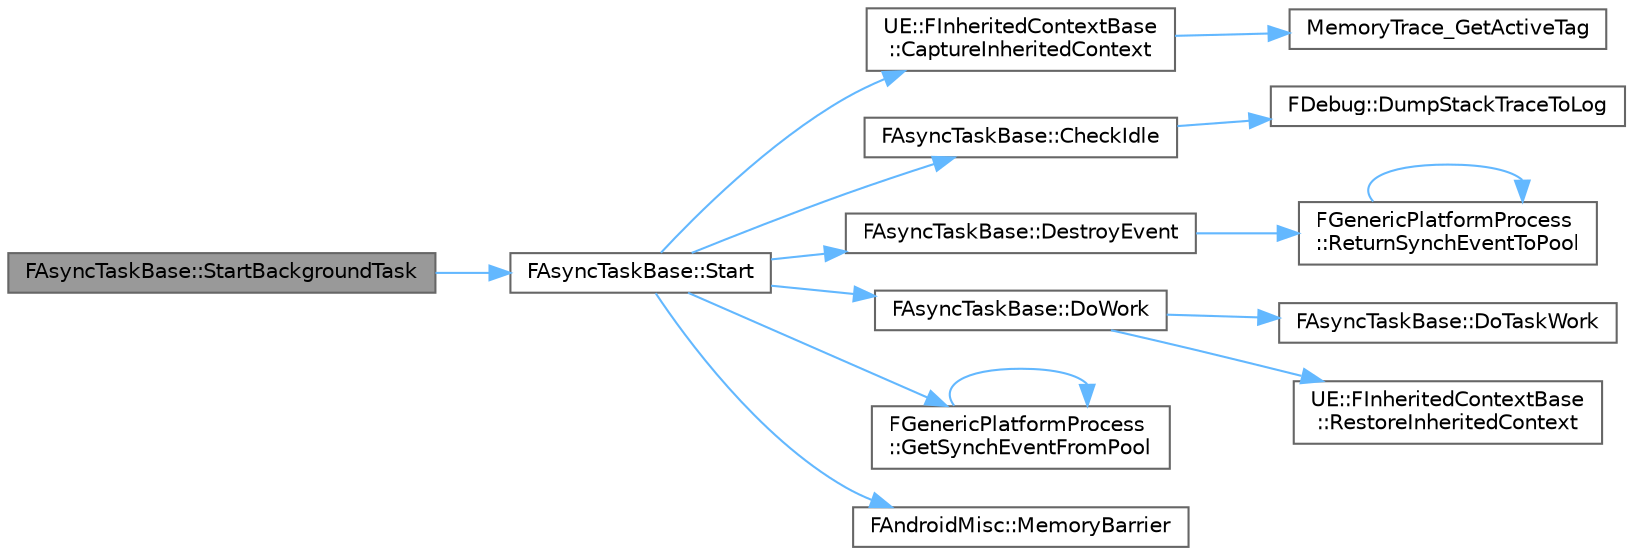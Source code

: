 digraph "FAsyncTaskBase::StartBackgroundTask"
{
 // INTERACTIVE_SVG=YES
 // LATEX_PDF_SIZE
  bgcolor="transparent";
  edge [fontname=Helvetica,fontsize=10,labelfontname=Helvetica,labelfontsize=10];
  node [fontname=Helvetica,fontsize=10,shape=box,height=0.2,width=0.4];
  rankdir="LR";
  Node1 [id="Node000001",label="FAsyncTaskBase::StartBackgroundTask",height=0.2,width=0.4,color="gray40", fillcolor="grey60", style="filled", fontcolor="black",tooltip="Queue this task for processing by the background thread pool."];
  Node1 -> Node2 [id="edge1_Node000001_Node000002",color="steelblue1",style="solid",tooltip=" "];
  Node2 [id="Node000002",label="FAsyncTaskBase::Start",height=0.2,width=0.4,color="grey40", fillcolor="white", style="filled",URL="$dd/d1f/classFAsyncTaskBase.html#a7d2f5aaf9d465aca330a062715982cf8",tooltip=" "];
  Node2 -> Node3 [id="edge2_Node000002_Node000003",color="steelblue1",style="solid",tooltip=" "];
  Node3 [id="Node000003",label="UE::FInheritedContextBase\l::CaptureInheritedContext",height=0.2,width=0.4,color="grey40", fillcolor="white", style="filled",URL="$dc/d16/classUE_1_1FInheritedContextBase.html#a6098804b446b9aa6ba1093d69b90ff94",tooltip=" "];
  Node3 -> Node4 [id="edge3_Node000003_Node000004",color="steelblue1",style="solid",tooltip=" "];
  Node4 [id="Node000004",label="MemoryTrace_GetActiveTag",height=0.2,width=0.4,color="grey40", fillcolor="white", style="filled",URL="$de/d56/TagTrace_8h.html#a9c79ad2c1bed03e803909fd138efad8e",tooltip=" "];
  Node2 -> Node5 [id="edge4_Node000002_Node000005",color="steelblue1",style="solid",tooltip=" "];
  Node5 [id="Node000005",label="FAsyncTaskBase::CheckIdle",height=0.2,width=0.4,color="grey40", fillcolor="white", style="filled",URL="$dd/d1f/classFAsyncTaskBase.html#afd0990a2768264a1192c87bc6ef2537b",tooltip="Internal call to assert that we are idle."];
  Node5 -> Node6 [id="edge5_Node000005_Node000006",color="steelblue1",style="solid",tooltip=" "];
  Node6 [id="Node000006",label="FDebug::DumpStackTraceToLog",height=0.2,width=0.4,color="grey40", fillcolor="white", style="filled",URL="$df/d54/structFDebug.html#a119235736bea9f64323b7c7ad0225365",tooltip="Dumps the stack trace into the log, meant to be used for debugging purposes."];
  Node2 -> Node7 [id="edge6_Node000002_Node000007",color="steelblue1",style="solid",tooltip=" "];
  Node7 [id="Node000007",label="FAsyncTaskBase::DestroyEvent",height=0.2,width=0.4,color="grey40", fillcolor="white", style="filled",URL="$dd/d1f/classFAsyncTaskBase.html#ad47157ca02c56ad17cf8096e8181158e",tooltip=" "];
  Node7 -> Node8 [id="edge7_Node000007_Node000008",color="steelblue1",style="solid",tooltip=" "];
  Node8 [id="Node000008",label="FGenericPlatformProcess\l::ReturnSynchEventToPool",height=0.2,width=0.4,color="grey40", fillcolor="white", style="filled",URL="$d6/d6d/structFGenericPlatformProcess.html#af86844e5ee7ceec803384fd7c070aced",tooltip="Returns an event to the pool."];
  Node8 -> Node8 [id="edge8_Node000008_Node000008",color="steelblue1",style="solid",tooltip=" "];
  Node2 -> Node9 [id="edge9_Node000002_Node000009",color="steelblue1",style="solid",tooltip=" "];
  Node9 [id="Node000009",label="FAsyncTaskBase::DoWork",height=0.2,width=0.4,color="grey40", fillcolor="white", style="filled",URL="$dd/d1f/classFAsyncTaskBase.html#aaf21f53e538cb068a717a708fa98a8f9",tooltip="Tells the user job to do the work, sometimes called synchronously, sometimes from the thread pool."];
  Node9 -> Node10 [id="edge10_Node000009_Node000010",color="steelblue1",style="solid",tooltip=" "];
  Node10 [id="Node000010",label="FAsyncTaskBase::DoTaskWork",height=0.2,width=0.4,color="grey40", fillcolor="white", style="filled",URL="$dd/d1f/classFAsyncTaskBase.html#a7d8068c5e74cec1ab9ae93a3a2c8201b",tooltip="Perform task's work."];
  Node9 -> Node11 [id="edge11_Node000009_Node000011",color="steelblue1",style="solid",tooltip=" "];
  Node11 [id="Node000011",label="UE::FInheritedContextBase\l::RestoreInheritedContext",height=0.2,width=0.4,color="grey40", fillcolor="white", style="filled",URL="$dc/d16/classUE_1_1FInheritedContextBase.html#a2e7f2280ea5c42a8a09965cdbdaa90c2",tooltip=" "];
  Node2 -> Node12 [id="edge12_Node000002_Node000012",color="steelblue1",style="solid",tooltip=" "];
  Node12 [id="Node000012",label="FGenericPlatformProcess\l::GetSynchEventFromPool",height=0.2,width=0.4,color="grey40", fillcolor="white", style="filled",URL="$d6/d6d/structFGenericPlatformProcess.html#a2af60d0cbc8aaefc979d52dc082d4c59",tooltip="Gets an event from the pool or creates a new one if necessary."];
  Node12 -> Node12 [id="edge13_Node000012_Node000012",color="steelblue1",style="solid",tooltip=" "];
  Node2 -> Node13 [id="edge14_Node000002_Node000013",color="steelblue1",style="solid",tooltip=" "];
  Node13 [id="Node000013",label="FAndroidMisc::MemoryBarrier",height=0.2,width=0.4,color="grey40", fillcolor="white", style="filled",URL="$db/d8b/structFAndroidMisc.html#a047b0e2fcad1de31f3f8d408b507084c",tooltip=" "];
}
